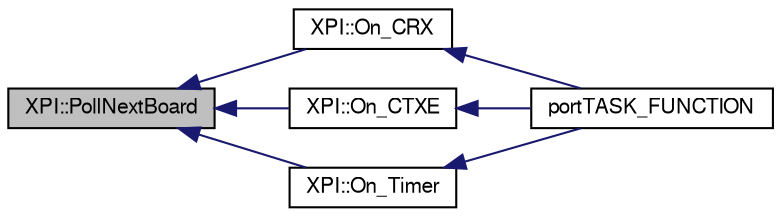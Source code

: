 digraph G
{
  bgcolor="transparent";
  edge [fontname="FreeSans",fontsize=10,labelfontname="FreeSans",labelfontsize=10];
  node [fontname="FreeSans",fontsize=10,shape=record];
  rankdir=LR;
  Node1 [label="XPI::PollNextBoard",height=0.2,width=0.4,color="black", fillcolor="grey75", style="filled" fontcolor="black"];
  Node1 -> Node2 [dir=back,color="midnightblue",fontsize=10,style="solid",fontname="FreeSans"];
  Node2 [label="XPI::On_CRX",height=0.2,width=0.4,color="black",URL="$class_x_p_i.html#1c73bd96ebc42e8f5e14bb05c8cd3c86"];
  Node2 -> Node3 [dir=back,color="midnightblue",fontsize=10,style="solid",fontname="FreeSans"];
  Node3 [label="portTASK_FUNCTION",height=0.2,width=0.4,color="black",URL="$sam7xpud_8cpp.html#53afc651bc94988b4b1644f21f16b515"];
  Node1 -> Node4 [dir=back,color="midnightblue",fontsize=10,style="solid",fontname="FreeSans"];
  Node4 [label="XPI::On_CTXE",height=0.2,width=0.4,color="black",URL="$class_x_p_i.html#05f87b3de493523ae34605fee0a8d46d"];
  Node4 -> Node3 [dir=back,color="midnightblue",fontsize=10,style="solid",fontname="FreeSans"];
  Node1 -> Node5 [dir=back,color="midnightblue",fontsize=10,style="solid",fontname="FreeSans"];
  Node5 [label="XPI::On_Timer",height=0.2,width=0.4,color="black",URL="$class_x_p_i.html#efca43b014ac7287f1ee782a2db45682"];
  Node5 -> Node3 [dir=back,color="midnightblue",fontsize=10,style="solid",fontname="FreeSans"];
}
